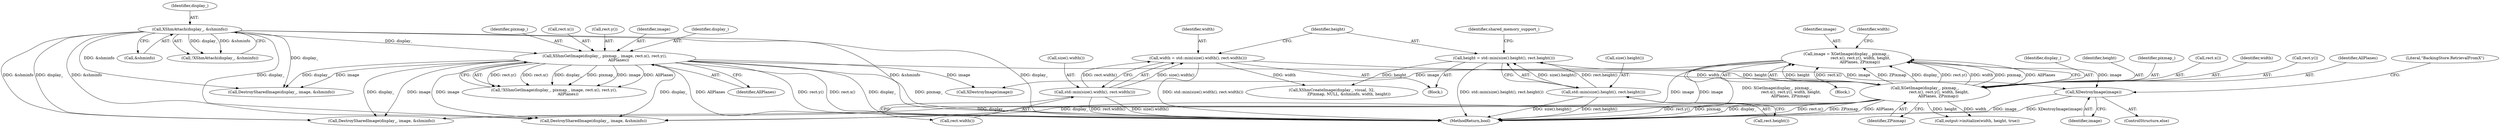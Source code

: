 digraph "0_Chrome_0bd1a6ddb5fb23dfea3e72d60e5e8df4cf5826bc@pointer" {
"1000399" [label="(Call,XDestroyImage(image))"];
"1000291" [label="(Call,image = XGetImage(display_, pixmap_,\n                       rect.x(), rect.y(), width, height,\n                      AllPlanes, ZPixmap))"];
"1000293" [label="(Call,XGetImage(display_, pixmap_,\n                       rect.x(), rect.y(), width, height,\n                      AllPlanes, ZPixmap))"];
"1000117" [label="(Call,width = std::min(size().width(), rect.width()))"];
"1000119" [label="(Call,std::min(size().width(), rect.width()))"];
"1000123" [label="(Call,height = std::min(size().height(), rect.height()))"];
"1000125" [label="(Call,std::min(size().height(), rect.height()))"];
"1000258" [label="(Call,XShmGetImage(display_, pixmap_, image, rect.x(), rect.y(),\n                       AllPlanes))"];
"1000253" [label="(Call,XShmAttach(display_, &shminfo))"];
"1000255" [label="(Call,&shminfo)"];
"1000258" [label="(Call,XShmGetImage(display_, pixmap_, image, rect.x(), rect.y(),\n                       AllPlanes))"];
"1000294" [label="(Identifier,display_)"];
"1000400" [label="(Identifier,image)"];
"1000299" [label="(Identifier,height)"];
"1000124" [label="(Identifier,height)"];
"1000254" [label="(Identifier,display_)"];
"1000291" [label="(Call,image = XGetImage(display_, pixmap_,\n                       rect.x(), rect.y(), width, height,\n                      AllPlanes, ZPixmap))"];
"1000118" [label="(Identifier,width)"];
"1000123" [label="(Call,height = std::min(size().height(), rect.height()))"];
"1000263" [label="(Call,rect.y())"];
"1000252" [label="(Call,!XShmAttach(display_, &shminfo))"];
"1000295" [label="(Identifier,pixmap_)"];
"1000286" [label="(Block,)"];
"1000296" [label="(Call,rect.x())"];
"1000125" [label="(Call,std::min(size().height(), rect.height()))"];
"1000399" [label="(Call,XDestroyImage(image))"];
"1000264" [label="(Identifier,AllPlanes)"];
"1000253" [label="(Call,XShmAttach(display_, &shminfo))"];
"1000119" [label="(Call,std::min(size().width(), rect.width()))"];
"1000257" [label="(Call,!XShmGetImage(display_, pixmap_, image, rect.x(), rect.y(),\n                       AllPlanes))"];
"1000292" [label="(Identifier,image)"];
"1000120" [label="(Call,size().width())"];
"1000261" [label="(Identifier,image)"];
"1000266" [label="(Call,DestroySharedImage(display_, image, &shminfo))"];
"1000408" [label="(MethodReturn,bool)"];
"1000127" [label="(Call,rect.height())"];
"1000126" [label="(Call,size().height())"];
"1000402" [label="(Literal,\"BackingStore.RetrievalFromX\")"];
"1000259" [label="(Identifier,display_)"];
"1000117" [label="(Call,width = std::min(size().width(), rect.width()))"];
"1000301" [label="(Identifier,ZPixmap)"];
"1000121" [label="(Call,rect.width())"];
"1000306" [label="(Identifier,width)"];
"1000260" [label="(Identifier,pixmap_)"];
"1000319" [label="(Call,DestroySharedImage(display_, image, &shminfo))"];
"1000298" [label="(Identifier,width)"];
"1000149" [label="(Call,XShmCreateImage(display_, visual, 32,\n                            ZPixmap, NULL, &shminfo, width, height))"];
"1000297" [label="(Call,rect.y())"];
"1000300" [label="(Identifier,AllPlanes)"];
"1000293" [label="(Call,XGetImage(display_, pixmap_,\n                       rect.x(), rect.y(), width, height,\n                      AllPlanes, ZPixmap))"];
"1000132" [label="(Identifier,shared_memory_support_)"];
"1000325" [label="(Call,XDestroyImage(image))"];
"1000398" [label="(ControlStructure,else)"];
"1000305" [label="(Call,output->initialize(width, height, true))"];
"1000393" [label="(Call,DestroySharedImage(display_, image, &shminfo))"];
"1000104" [label="(Block,)"];
"1000262" [label="(Call,rect.x())"];
"1000399" -> "1000398"  [label="AST: "];
"1000399" -> "1000400"  [label="CFG: "];
"1000400" -> "1000399"  [label="AST: "];
"1000402" -> "1000399"  [label="CFG: "];
"1000399" -> "1000408"  [label="DDG: image"];
"1000399" -> "1000408"  [label="DDG: XDestroyImage(image)"];
"1000291" -> "1000399"  [label="DDG: image"];
"1000258" -> "1000399"  [label="DDG: image"];
"1000291" -> "1000286"  [label="AST: "];
"1000291" -> "1000293"  [label="CFG: "];
"1000292" -> "1000291"  [label="AST: "];
"1000293" -> "1000291"  [label="AST: "];
"1000306" -> "1000291"  [label="CFG: "];
"1000291" -> "1000408"  [label="DDG: XGetImage(display_, pixmap_,\n                       rect.x(), rect.y(), width, height,\n                      AllPlanes, ZPixmap)"];
"1000293" -> "1000291"  [label="DDG: height"];
"1000293" -> "1000291"  [label="DDG: rect.x()"];
"1000293" -> "1000291"  [label="DDG: ZPixmap"];
"1000293" -> "1000291"  [label="DDG: display_"];
"1000293" -> "1000291"  [label="DDG: rect.y()"];
"1000293" -> "1000291"  [label="DDG: width"];
"1000293" -> "1000291"  [label="DDG: pixmap_"];
"1000293" -> "1000291"  [label="DDG: AllPlanes"];
"1000291" -> "1000319"  [label="DDG: image"];
"1000291" -> "1000325"  [label="DDG: image"];
"1000291" -> "1000393"  [label="DDG: image"];
"1000293" -> "1000301"  [label="CFG: "];
"1000294" -> "1000293"  [label="AST: "];
"1000295" -> "1000293"  [label="AST: "];
"1000296" -> "1000293"  [label="AST: "];
"1000297" -> "1000293"  [label="AST: "];
"1000298" -> "1000293"  [label="AST: "];
"1000299" -> "1000293"  [label="AST: "];
"1000300" -> "1000293"  [label="AST: "];
"1000301" -> "1000293"  [label="AST: "];
"1000293" -> "1000408"  [label="DDG: display_"];
"1000293" -> "1000408"  [label="DDG: rect.x()"];
"1000293" -> "1000408"  [label="DDG: ZPixmap"];
"1000293" -> "1000408"  [label="DDG: AllPlanes"];
"1000293" -> "1000408"  [label="DDG: rect.y()"];
"1000293" -> "1000408"  [label="DDG: pixmap_"];
"1000117" -> "1000293"  [label="DDG: width"];
"1000123" -> "1000293"  [label="DDG: height"];
"1000293" -> "1000305"  [label="DDG: width"];
"1000293" -> "1000305"  [label="DDG: height"];
"1000293" -> "1000319"  [label="DDG: display_"];
"1000293" -> "1000393"  [label="DDG: display_"];
"1000117" -> "1000104"  [label="AST: "];
"1000117" -> "1000119"  [label="CFG: "];
"1000118" -> "1000117"  [label="AST: "];
"1000119" -> "1000117"  [label="AST: "];
"1000124" -> "1000117"  [label="CFG: "];
"1000117" -> "1000408"  [label="DDG: std::min(size().width(), rect.width())"];
"1000119" -> "1000117"  [label="DDG: size().width()"];
"1000119" -> "1000117"  [label="DDG: rect.width()"];
"1000117" -> "1000149"  [label="DDG: width"];
"1000119" -> "1000121"  [label="CFG: "];
"1000120" -> "1000119"  [label="AST: "];
"1000121" -> "1000119"  [label="AST: "];
"1000119" -> "1000408"  [label="DDG: rect.width()"];
"1000119" -> "1000408"  [label="DDG: size().width()"];
"1000123" -> "1000104"  [label="AST: "];
"1000123" -> "1000125"  [label="CFG: "];
"1000124" -> "1000123"  [label="AST: "];
"1000125" -> "1000123"  [label="AST: "];
"1000132" -> "1000123"  [label="CFG: "];
"1000123" -> "1000408"  [label="DDG: std::min(size().height(), rect.height())"];
"1000125" -> "1000123"  [label="DDG: size().height()"];
"1000125" -> "1000123"  [label="DDG: rect.height()"];
"1000123" -> "1000149"  [label="DDG: height"];
"1000125" -> "1000127"  [label="CFG: "];
"1000126" -> "1000125"  [label="AST: "];
"1000127" -> "1000125"  [label="AST: "];
"1000125" -> "1000408"  [label="DDG: size().height()"];
"1000125" -> "1000408"  [label="DDG: rect.height()"];
"1000258" -> "1000257"  [label="AST: "];
"1000258" -> "1000264"  [label="CFG: "];
"1000259" -> "1000258"  [label="AST: "];
"1000260" -> "1000258"  [label="AST: "];
"1000261" -> "1000258"  [label="AST: "];
"1000262" -> "1000258"  [label="AST: "];
"1000263" -> "1000258"  [label="AST: "];
"1000264" -> "1000258"  [label="AST: "];
"1000257" -> "1000258"  [label="CFG: "];
"1000258" -> "1000408"  [label="DDG: display_"];
"1000258" -> "1000408"  [label="DDG: pixmap_"];
"1000258" -> "1000408"  [label="DDG: AllPlanes"];
"1000258" -> "1000408"  [label="DDG: rect.y()"];
"1000258" -> "1000408"  [label="DDG: rect.x()"];
"1000258" -> "1000257"  [label="DDG: rect.y()"];
"1000258" -> "1000257"  [label="DDG: rect.x()"];
"1000258" -> "1000257"  [label="DDG: display_"];
"1000258" -> "1000257"  [label="DDG: pixmap_"];
"1000258" -> "1000257"  [label="DDG: image"];
"1000258" -> "1000257"  [label="DDG: AllPlanes"];
"1000253" -> "1000258"  [label="DDG: display_"];
"1000258" -> "1000266"  [label="DDG: display_"];
"1000258" -> "1000266"  [label="DDG: image"];
"1000258" -> "1000319"  [label="DDG: display_"];
"1000258" -> "1000319"  [label="DDG: image"];
"1000258" -> "1000325"  [label="DDG: image"];
"1000258" -> "1000393"  [label="DDG: display_"];
"1000258" -> "1000393"  [label="DDG: image"];
"1000253" -> "1000252"  [label="AST: "];
"1000253" -> "1000255"  [label="CFG: "];
"1000254" -> "1000253"  [label="AST: "];
"1000255" -> "1000253"  [label="AST: "];
"1000252" -> "1000253"  [label="CFG: "];
"1000253" -> "1000408"  [label="DDG: &shminfo"];
"1000253" -> "1000408"  [label="DDG: display_"];
"1000253" -> "1000252"  [label="DDG: display_"];
"1000253" -> "1000252"  [label="DDG: &shminfo"];
"1000253" -> "1000266"  [label="DDG: display_"];
"1000253" -> "1000266"  [label="DDG: &shminfo"];
"1000253" -> "1000319"  [label="DDG: display_"];
"1000253" -> "1000319"  [label="DDG: &shminfo"];
"1000253" -> "1000393"  [label="DDG: display_"];
"1000253" -> "1000393"  [label="DDG: &shminfo"];
}
